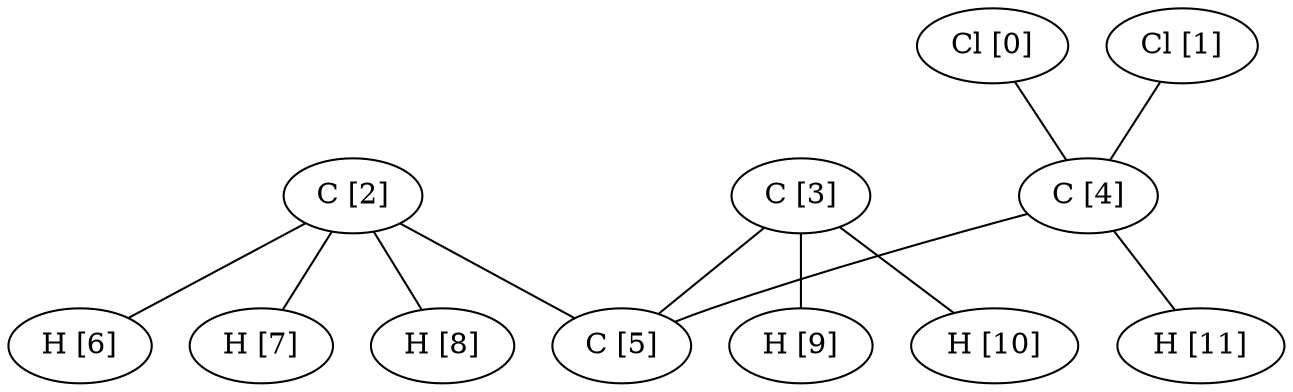 graph G {
0[label="Cl [0]"];
1[label="Cl [1]"];
2[label="C [2]"];
3[label="C [3]"];
4[label="C [4]"];
5[label="C [5]"];
6[label="H [6]"];
7[label="H [7]"];
8[label="H [8]"];
9[label="H [9]"];
10[label="H [10]"];
11[label="H [11]"];
0--4 ;
1--4 ;
2--5 ;
2--6 ;
2--7 ;
2--8 ;
3--5 ;
3--9 ;
3--10 ;
4--5 ;
4--11 ;
}
